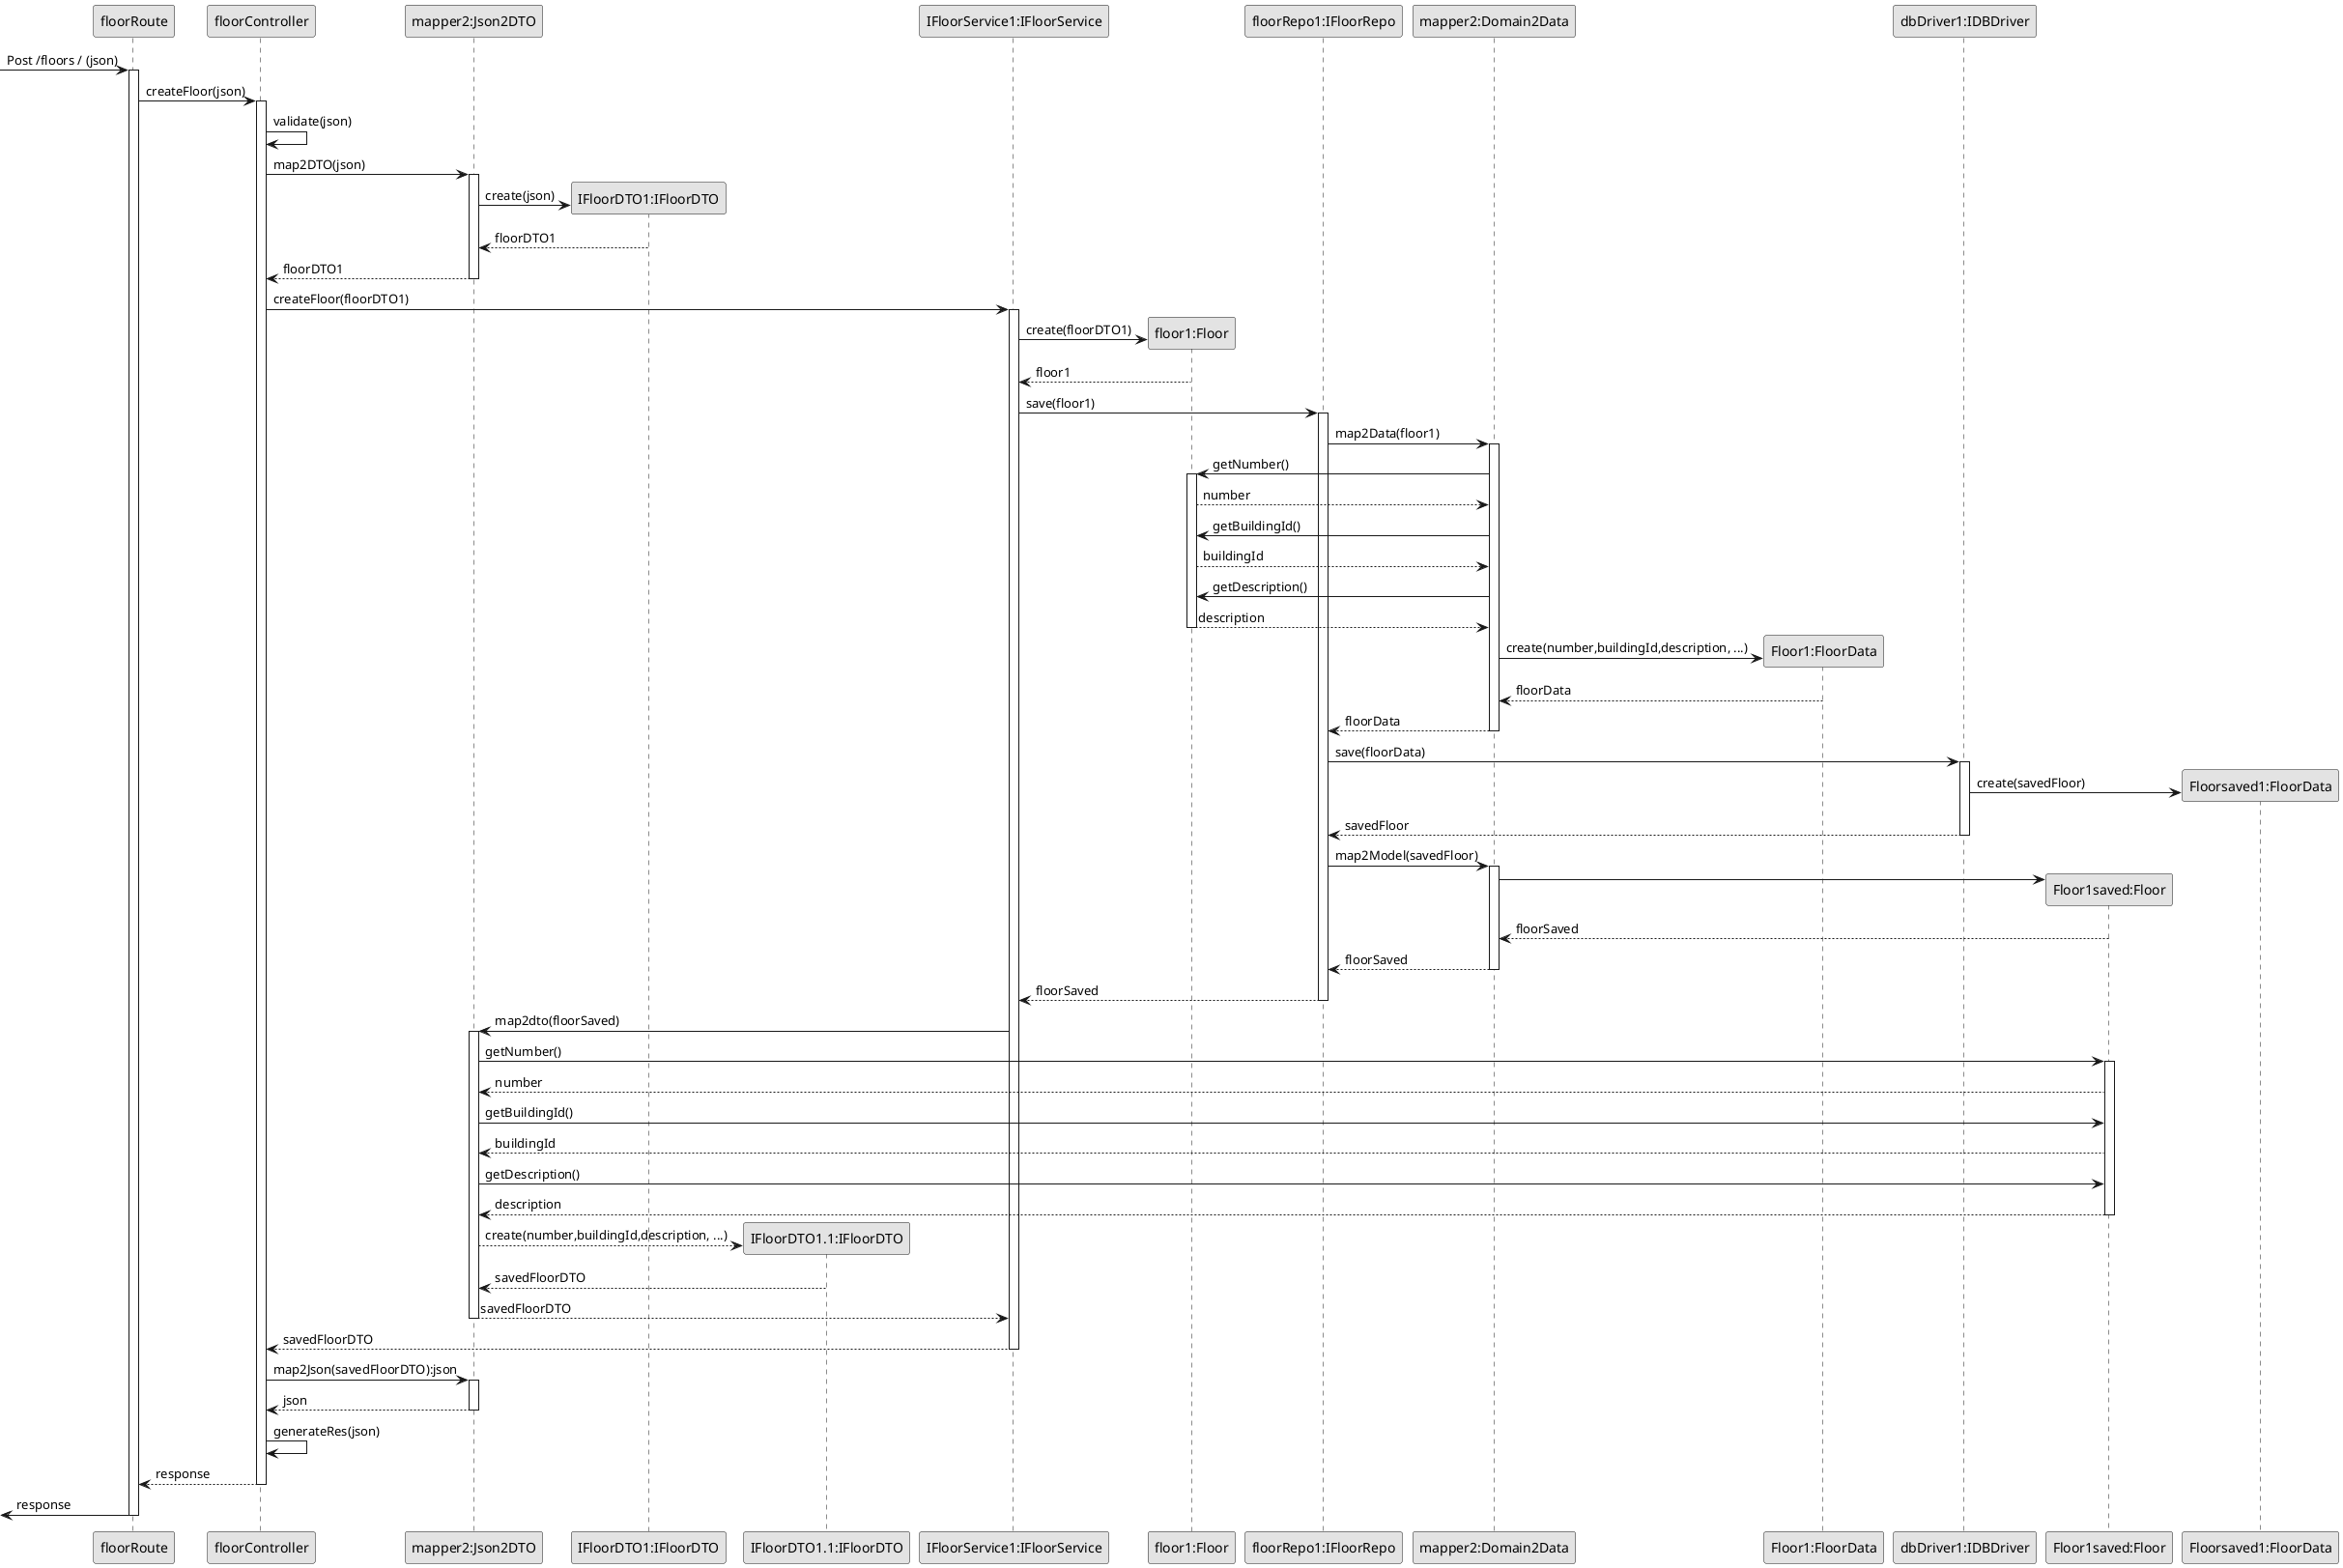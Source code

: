 @startuml
'http://plantuml.com/skinparam.html
skinparam monochrome true
skinparam packageStyle rect
skinparam shadowing false


participant floorRoute  as route
participant floorController as controller
participant "mapper2:Json2DTO" as jsonMapper
participant "IFloorDTO1:IFloorDTO" as dto1
participant "IFloorDTO1.1:IFloorDTO" as dto2
participant "IFloorService1:IFloorService" as service
participant "floor1:Floor" as domain
participant "floorRepo1:IFloorRepo" as repository
participant "mapper2:Domain2Data" as mapper1
participant "Floor1:FloorData" as data
participant "dbDriver1:IDBDriver" as db
participant "Floor1saved:Floor" as savedDomain
participant "Floorsaved1:FloorData" as savedData



-> route: Post /floors / (json)
activate route
  route->controller: createFloor(json)
  activate controller
    controller -> controller:validate(json)
    controller -> jsonMapper:map2DTO(json)
    activate jsonMapper
    jsonMapper -> dto1**:create(json)
    dto1-->jsonMapper:floorDTO1
    jsonMapper --> controller:floorDTO1
    deactivate
    controller ->service:createFloor(floorDTO1)
    activate service
    service-> domain**:create(floorDTO1)
    domain --> service:floor1
    service->repository:save(floor1)
    activate repository
    repository -> mapper1:map2Data(floor1)
    activate mapper1
    mapper1 -> domain:getNumber()
    activate domain
    domain--> mapper1:number
    mapper1 -> domain:getBuildingId()
    domain--> mapper1:buildingId
    mapper1 -> domain:getDescription()
    domain--> mapper1:description
    deactivate
    mapper1 -> data**:create(number,buildingId,description, ...)
    data --> mapper1:floorData
    mapper1 --> repository:floorData
    deactivate
    repository -> db:save(floorData)
    activate db
    db -> savedData**:create(savedFloor)
    db --> repository:savedFloor
    deactivate
    repository->mapper1:map2Model(savedFloor)
    activate mapper1
    mapper1 -> savedDomain**
    savedDomain --> mapper1:floorSaved
    mapper1 --> repository:floorSaved
    deactivate
    repository --> service:floorSaved
    deactivate
    service -> jsonMapper: map2dto(floorSaved)
    activate jsonMapper
    jsonMapper -> savedDomain: getNumber()
    activate savedDomain
    savedDomain --> jsonMapper:number
    jsonMapper -> savedDomain: getBuildingId()
    savedDomain --> jsonMapper:buildingId
    jsonMapper -> savedDomain: getDescription()
    savedDomain --> jsonMapper:description
    deactivate
    jsonMapper --> dto2**:create(number,buildingId,description, ...)
    dto2 --> jsonMapper:savedFloorDTO
    jsonMapper --> service: savedFloorDTO
    deactivate
    service --> controller:savedFloorDTO
    deactivate
    controller -> jsonMapper:map2Json(savedFloorDTO):json
    activate jsonMapper
    jsonMapper --> controller:json
    deactivate
    controller->controller:generateRes(json)
    controller--> route:response
    deactivate
    <- route:response
    deactivate





@enduml